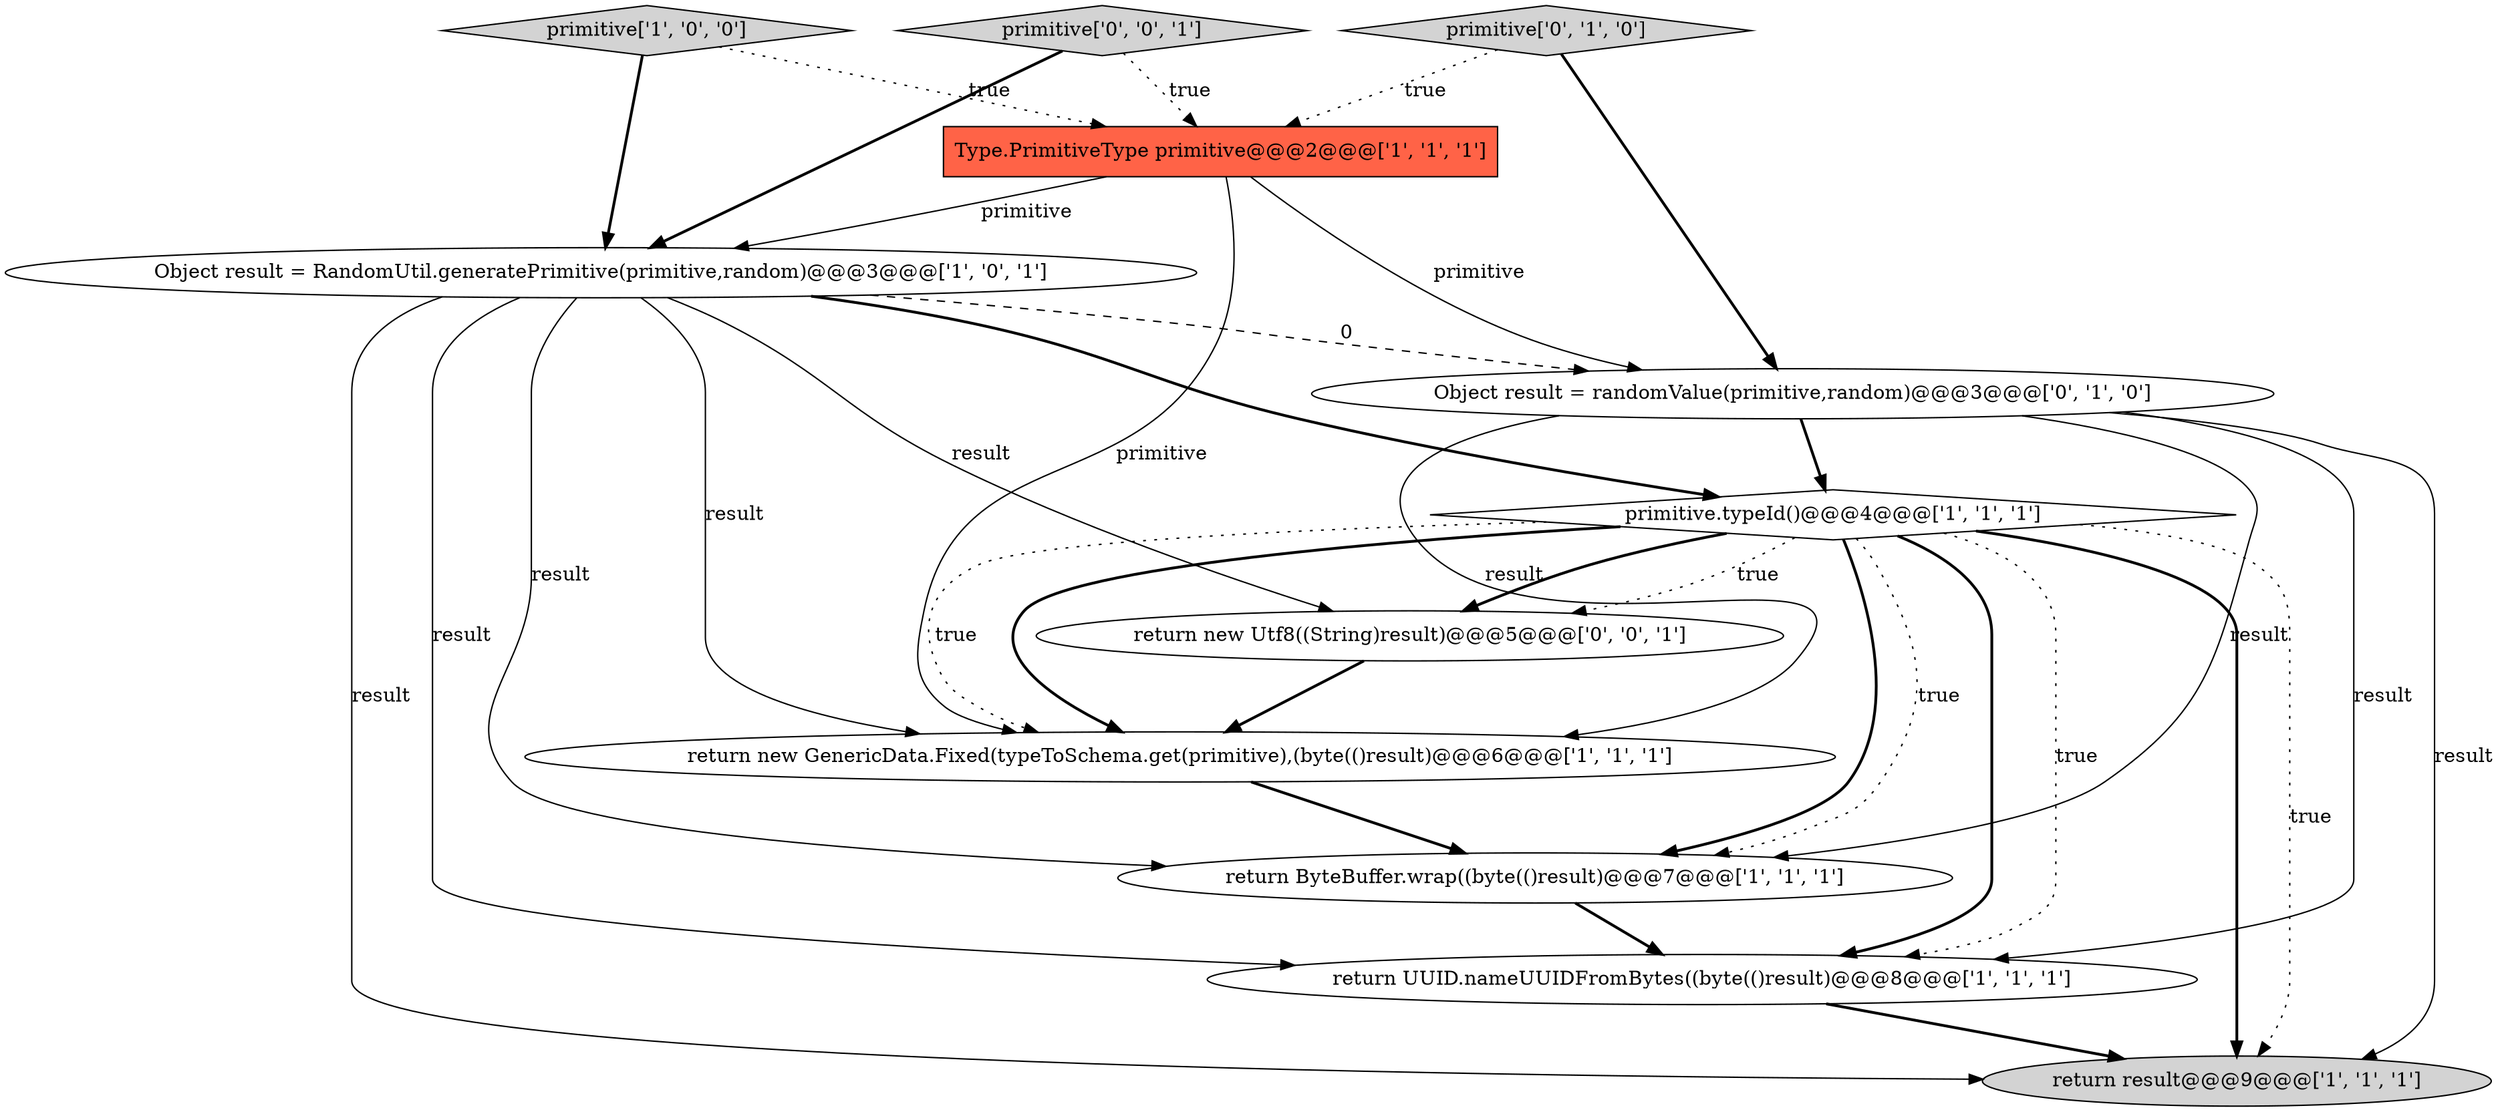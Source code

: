 digraph {
3 [style = filled, label = "return UUID.nameUUIDFromBytes((byte(()result)@@@8@@@['1', '1', '1']", fillcolor = white, shape = ellipse image = "AAA0AAABBB1BBB"];
7 [style = filled, label = "primitive['1', '0', '0']", fillcolor = lightgray, shape = diamond image = "AAA0AAABBB1BBB"];
5 [style = filled, label = "primitive.typeId()@@@4@@@['1', '1', '1']", fillcolor = white, shape = diamond image = "AAA0AAABBB1BBB"];
8 [style = filled, label = "Object result = randomValue(primitive,random)@@@3@@@['0', '1', '0']", fillcolor = white, shape = ellipse image = "AAA1AAABBB2BBB"];
11 [style = filled, label = "return new Utf8((String)result)@@@5@@@['0', '0', '1']", fillcolor = white, shape = ellipse image = "AAA0AAABBB3BBB"];
6 [style = filled, label = "return result@@@9@@@['1', '1', '1']", fillcolor = lightgray, shape = ellipse image = "AAA0AAABBB1BBB"];
0 [style = filled, label = "return new GenericData.Fixed(typeToSchema.get(primitive),(byte(()result)@@@6@@@['1', '1', '1']", fillcolor = white, shape = ellipse image = "AAA0AAABBB1BBB"];
4 [style = filled, label = "Type.PrimitiveType primitive@@@2@@@['1', '1', '1']", fillcolor = tomato, shape = box image = "AAA0AAABBB1BBB"];
1 [style = filled, label = "Object result = RandomUtil.generatePrimitive(primitive,random)@@@3@@@['1', '0', '1']", fillcolor = white, shape = ellipse image = "AAA0AAABBB1BBB"];
2 [style = filled, label = "return ByteBuffer.wrap((byte(()result)@@@7@@@['1', '1', '1']", fillcolor = white, shape = ellipse image = "AAA0AAABBB1BBB"];
10 [style = filled, label = "primitive['0', '0', '1']", fillcolor = lightgray, shape = diamond image = "AAA0AAABBB3BBB"];
9 [style = filled, label = "primitive['0', '1', '0']", fillcolor = lightgray, shape = diamond image = "AAA0AAABBB2BBB"];
5->2 [style = bold, label=""];
5->0 [style = dotted, label="true"];
1->11 [style = solid, label="result"];
7->4 [style = dotted, label="true"];
5->11 [style = dotted, label="true"];
8->5 [style = bold, label=""];
5->3 [style = dotted, label="true"];
11->0 [style = bold, label=""];
8->3 [style = solid, label="result"];
1->8 [style = dashed, label="0"];
4->0 [style = solid, label="primitive"];
3->6 [style = bold, label=""];
2->3 [style = bold, label=""];
10->1 [style = bold, label=""];
5->6 [style = dotted, label="true"];
8->0 [style = solid, label="result"];
5->0 [style = bold, label=""];
5->11 [style = bold, label=""];
10->4 [style = dotted, label="true"];
1->6 [style = solid, label="result"];
9->4 [style = dotted, label="true"];
1->0 [style = solid, label="result"];
1->3 [style = solid, label="result"];
8->2 [style = solid, label="result"];
4->1 [style = solid, label="primitive"];
8->6 [style = solid, label="result"];
5->3 [style = bold, label=""];
7->1 [style = bold, label=""];
4->8 [style = solid, label="primitive"];
0->2 [style = bold, label=""];
9->8 [style = bold, label=""];
5->2 [style = dotted, label="true"];
5->6 [style = bold, label=""];
1->5 [style = bold, label=""];
1->2 [style = solid, label="result"];
}

